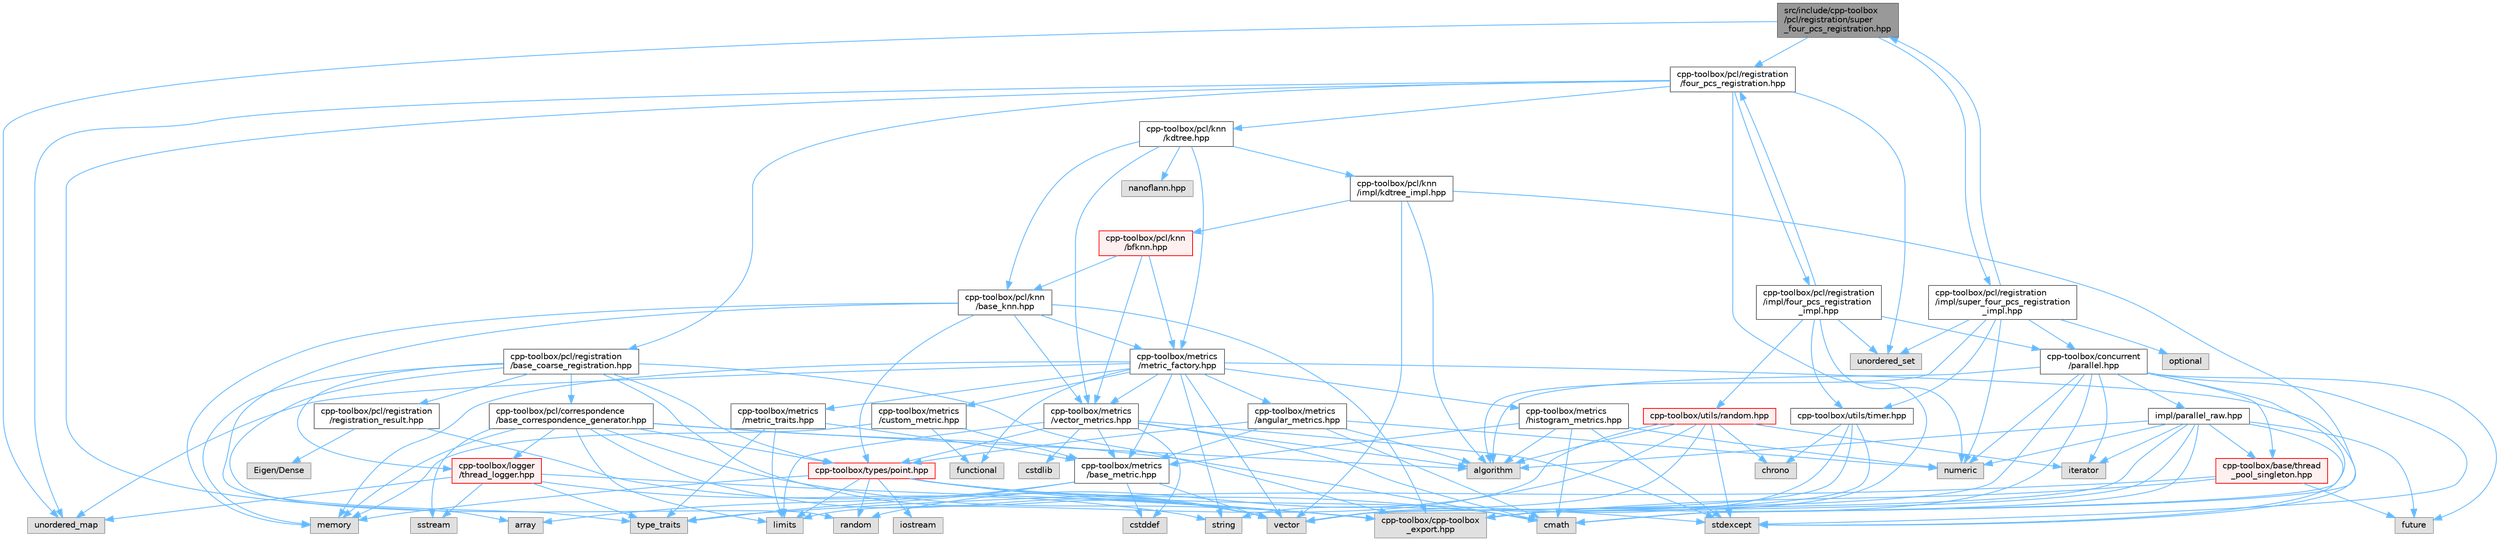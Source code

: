 digraph "src/include/cpp-toolbox/pcl/registration/super_four_pcs_registration.hpp"
{
 // LATEX_PDF_SIZE
  bgcolor="transparent";
  edge [fontname=Helvetica,fontsize=10,labelfontname=Helvetica,labelfontsize=10];
  node [fontname=Helvetica,fontsize=10,shape=box,height=0.2,width=0.4];
  Node1 [id="Node000001",label="src/include/cpp-toolbox\l/pcl/registration/super\l_four_pcs_registration.hpp",height=0.2,width=0.4,color="gray40", fillcolor="grey60", style="filled", fontcolor="black",tooltip=" "];
  Node1 -> Node2 [id="edge1_Node000001_Node000002",color="steelblue1",style="solid",tooltip=" "];
  Node2 [id="Node000002",label="unordered_map",height=0.2,width=0.4,color="grey60", fillcolor="#E0E0E0", style="filled",tooltip=" "];
  Node1 -> Node3 [id="edge2_Node000001_Node000003",color="steelblue1",style="solid",tooltip=" "];
  Node3 [id="Node000003",label="cpp-toolbox/pcl/registration\l/four_pcs_registration.hpp",height=0.2,width=0.4,color="grey40", fillcolor="white", style="filled",URL="$four__pcs__registration_8hpp.html",tooltip=" "];
  Node3 -> Node4 [id="edge3_Node000003_Node000004",color="steelblue1",style="solid",tooltip=" "];
  Node4 [id="Node000004",label="array",height=0.2,width=0.4,color="grey60", fillcolor="#E0E0E0", style="filled",tooltip=" "];
  Node3 -> Node2 [id="edge4_Node000003_Node000002",color="steelblue1",style="solid",tooltip=" "];
  Node3 -> Node5 [id="edge5_Node000003_Node000005",color="steelblue1",style="solid",tooltip=" "];
  Node5 [id="Node000005",label="unordered_set",height=0.2,width=0.4,color="grey60", fillcolor="#E0E0E0", style="filled",tooltip=" "];
  Node3 -> Node6 [id="edge6_Node000003_Node000006",color="steelblue1",style="solid",tooltip=" "];
  Node6 [id="Node000006",label="cpp-toolbox/cpp-toolbox\l_export.hpp",height=0.2,width=0.4,color="grey60", fillcolor="#E0E0E0", style="filled",tooltip=" "];
  Node3 -> Node7 [id="edge7_Node000003_Node000007",color="steelblue1",style="solid",tooltip=" "];
  Node7 [id="Node000007",label="cpp-toolbox/pcl/knn\l/kdtree.hpp",height=0.2,width=0.4,color="grey40", fillcolor="white", style="filled",URL="$kdtree_8hpp.html",tooltip=" "];
  Node7 -> Node8 [id="edge8_Node000007_Node000008",color="steelblue1",style="solid",tooltip=" "];
  Node8 [id="Node000008",label="cpp-toolbox/pcl/knn\l/base_knn.hpp",height=0.2,width=0.4,color="grey40", fillcolor="white", style="filled",URL="$base__knn_8hpp.html",tooltip=" "];
  Node8 -> Node9 [id="edge9_Node000008_Node000009",color="steelblue1",style="solid",tooltip=" "];
  Node9 [id="Node000009",label="memory",height=0.2,width=0.4,color="grey60", fillcolor="#E0E0E0", style="filled",tooltip=" "];
  Node8 -> Node10 [id="edge10_Node000008_Node000010",color="steelblue1",style="solid",tooltip=" "];
  Node10 [id="Node000010",label="type_traits",height=0.2,width=0.4,color="grey60", fillcolor="#E0E0E0", style="filled",tooltip=" "];
  Node8 -> Node6 [id="edge11_Node000008_Node000006",color="steelblue1",style="solid",tooltip=" "];
  Node8 -> Node11 [id="edge12_Node000008_Node000011",color="steelblue1",style="solid",tooltip=" "];
  Node11 [id="Node000011",label="cpp-toolbox/types/point.hpp",height=0.2,width=0.4,color="red", fillcolor="#FFF0F0", style="filled",URL="$point_8hpp.html",tooltip=" "];
  Node11 -> Node12 [id="edge13_Node000011_Node000012",color="steelblue1",style="solid",tooltip=" "];
  Node12 [id="Node000012",label="cmath",height=0.2,width=0.4,color="grey60", fillcolor="#E0E0E0", style="filled",tooltip=" "];
  Node11 -> Node13 [id="edge14_Node000011_Node000013",color="steelblue1",style="solid",tooltip=" "];
  Node13 [id="Node000013",label="iostream",height=0.2,width=0.4,color="grey60", fillcolor="#E0E0E0", style="filled",tooltip=" "];
  Node11 -> Node14 [id="edge15_Node000011_Node000014",color="steelblue1",style="solid",tooltip=" "];
  Node14 [id="Node000014",label="limits",height=0.2,width=0.4,color="grey60", fillcolor="#E0E0E0", style="filled",tooltip=" "];
  Node11 -> Node9 [id="edge16_Node000011_Node000009",color="steelblue1",style="solid",tooltip=" "];
  Node11 -> Node16 [id="edge17_Node000011_Node000016",color="steelblue1",style="solid",tooltip=" "];
  Node16 [id="Node000016",label="random",height=0.2,width=0.4,color="grey60", fillcolor="#E0E0E0", style="filled",tooltip=" "];
  Node11 -> Node17 [id="edge18_Node000011_Node000017",color="steelblue1",style="solid",tooltip=" "];
  Node17 [id="Node000017",label="stdexcept",height=0.2,width=0.4,color="grey60", fillcolor="#E0E0E0", style="filled",tooltip=" "];
  Node11 -> Node18 [id="edge19_Node000011_Node000018",color="steelblue1",style="solid",tooltip=" "];
  Node18 [id="Node000018",label="vector",height=0.2,width=0.4,color="grey60", fillcolor="#E0E0E0", style="filled",tooltip=" "];
  Node11 -> Node6 [id="edge20_Node000011_Node000006",color="steelblue1",style="solid",tooltip=" "];
  Node8 -> Node31 [id="edge21_Node000008_Node000031",color="steelblue1",style="solid",tooltip=" "];
  Node31 [id="Node000031",label="cpp-toolbox/metrics\l/vector_metrics.hpp",height=0.2,width=0.4,color="grey40", fillcolor="white", style="filled",URL="$vector__metrics_8hpp.html",tooltip=" "];
  Node31 -> Node32 [id="edge22_Node000031_Node000032",color="steelblue1",style="solid",tooltip=" "];
  Node32 [id="Node000032",label="algorithm",height=0.2,width=0.4,color="grey60", fillcolor="#E0E0E0", style="filled",tooltip=" "];
  Node31 -> Node12 [id="edge23_Node000031_Node000012",color="steelblue1",style="solid",tooltip=" "];
  Node31 -> Node33 [id="edge24_Node000031_Node000033",color="steelblue1",style="solid",tooltip=" "];
  Node33 [id="Node000033",label="cstddef",height=0.2,width=0.4,color="grey60", fillcolor="#E0E0E0", style="filled",tooltip=" "];
  Node31 -> Node34 [id="edge25_Node000031_Node000034",color="steelblue1",style="solid",tooltip=" "];
  Node34 [id="Node000034",label="cstdlib",height=0.2,width=0.4,color="grey60", fillcolor="#E0E0E0", style="filled",tooltip=" "];
  Node31 -> Node14 [id="edge26_Node000031_Node000014",color="steelblue1",style="solid",tooltip=" "];
  Node31 -> Node17 [id="edge27_Node000031_Node000017",color="steelblue1",style="solid",tooltip=" "];
  Node31 -> Node35 [id="edge28_Node000031_Node000035",color="steelblue1",style="solid",tooltip=" "];
  Node35 [id="Node000035",label="cpp-toolbox/metrics\l/base_metric.hpp",height=0.2,width=0.4,color="grey40", fillcolor="white", style="filled",URL="$base__metric_8hpp.html",tooltip=" "];
  Node35 -> Node33 [id="edge29_Node000035_Node000033",color="steelblue1",style="solid",tooltip=" "];
  Node35 -> Node18 [id="edge30_Node000035_Node000018",color="steelblue1",style="solid",tooltip=" "];
  Node35 -> Node4 [id="edge31_Node000035_Node000004",color="steelblue1",style="solid",tooltip=" "];
  Node35 -> Node10 [id="edge32_Node000035_Node000010",color="steelblue1",style="solid",tooltip=" "];
  Node31 -> Node11 [id="edge33_Node000031_Node000011",color="steelblue1",style="solid",tooltip=" "];
  Node8 -> Node36 [id="edge34_Node000008_Node000036",color="steelblue1",style="solid",tooltip=" "];
  Node36 [id="Node000036",label="cpp-toolbox/metrics\l/metric_factory.hpp",height=0.2,width=0.4,color="grey40", fillcolor="white", style="filled",URL="$metric__factory_8hpp.html",tooltip=" "];
  Node36 -> Node9 [id="edge35_Node000036_Node000009",color="steelblue1",style="solid",tooltip=" "];
  Node36 -> Node20 [id="edge36_Node000036_Node000020",color="steelblue1",style="solid",tooltip=" "];
  Node20 [id="Node000020",label="string",height=0.2,width=0.4,color="grey60", fillcolor="#E0E0E0", style="filled",tooltip=" "];
  Node36 -> Node2 [id="edge37_Node000036_Node000002",color="steelblue1",style="solid",tooltip=" "];
  Node36 -> Node23 [id="edge38_Node000036_Node000023",color="steelblue1",style="solid",tooltip=" "];
  Node23 [id="Node000023",label="functional",height=0.2,width=0.4,color="grey60", fillcolor="#E0E0E0", style="filled",tooltip=" "];
  Node36 -> Node17 [id="edge39_Node000036_Node000017",color="steelblue1",style="solid",tooltip=" "];
  Node36 -> Node18 [id="edge40_Node000036_Node000018",color="steelblue1",style="solid",tooltip=" "];
  Node36 -> Node35 [id="edge41_Node000036_Node000035",color="steelblue1",style="solid",tooltip=" "];
  Node36 -> Node37 [id="edge42_Node000036_Node000037",color="steelblue1",style="solid",tooltip=" "];
  Node37 [id="Node000037",label="cpp-toolbox/metrics\l/metric_traits.hpp",height=0.2,width=0.4,color="grey40", fillcolor="white", style="filled",URL="$metric__traits_8hpp.html",tooltip=" "];
  Node37 -> Node10 [id="edge43_Node000037_Node000010",color="steelblue1",style="solid",tooltip=" "];
  Node37 -> Node14 [id="edge44_Node000037_Node000014",color="steelblue1",style="solid",tooltip=" "];
  Node37 -> Node35 [id="edge45_Node000037_Node000035",color="steelblue1",style="solid",tooltip=" "];
  Node36 -> Node31 [id="edge46_Node000036_Node000031",color="steelblue1",style="solid",tooltip=" "];
  Node36 -> Node38 [id="edge47_Node000036_Node000038",color="steelblue1",style="solid",tooltip=" "];
  Node38 [id="Node000038",label="cpp-toolbox/metrics\l/histogram_metrics.hpp",height=0.2,width=0.4,color="grey40", fillcolor="white", style="filled",URL="$histogram__metrics_8hpp.html",tooltip=" "];
  Node38 -> Node32 [id="edge48_Node000038_Node000032",color="steelblue1",style="solid",tooltip=" "];
  Node38 -> Node12 [id="edge49_Node000038_Node000012",color="steelblue1",style="solid",tooltip=" "];
  Node38 -> Node39 [id="edge50_Node000038_Node000039",color="steelblue1",style="solid",tooltip=" "];
  Node39 [id="Node000039",label="numeric",height=0.2,width=0.4,color="grey60", fillcolor="#E0E0E0", style="filled",tooltip=" "];
  Node38 -> Node17 [id="edge51_Node000038_Node000017",color="steelblue1",style="solid",tooltip=" "];
  Node38 -> Node35 [id="edge52_Node000038_Node000035",color="steelblue1",style="solid",tooltip=" "];
  Node36 -> Node40 [id="edge53_Node000036_Node000040",color="steelblue1",style="solid",tooltip=" "];
  Node40 [id="Node000040",label="cpp-toolbox/metrics\l/angular_metrics.hpp",height=0.2,width=0.4,color="grey40", fillcolor="white", style="filled",URL="$angular__metrics_8hpp.html",tooltip=" "];
  Node40 -> Node32 [id="edge54_Node000040_Node000032",color="steelblue1",style="solid",tooltip=" "];
  Node40 -> Node12 [id="edge55_Node000040_Node000012",color="steelblue1",style="solid",tooltip=" "];
  Node40 -> Node39 [id="edge56_Node000040_Node000039",color="steelblue1",style="solid",tooltip=" "];
  Node40 -> Node35 [id="edge57_Node000040_Node000035",color="steelblue1",style="solid",tooltip=" "];
  Node40 -> Node11 [id="edge58_Node000040_Node000011",color="steelblue1",style="solid",tooltip=" "];
  Node36 -> Node41 [id="edge59_Node000036_Node000041",color="steelblue1",style="solid",tooltip=" "];
  Node41 [id="Node000041",label="cpp-toolbox/metrics\l/custom_metric.hpp",height=0.2,width=0.4,color="grey40", fillcolor="white", style="filled",URL="$custom__metric_8hpp.html",tooltip=" "];
  Node41 -> Node23 [id="edge60_Node000041_Node000023",color="steelblue1",style="solid",tooltip=" "];
  Node41 -> Node9 [id="edge61_Node000041_Node000009",color="steelblue1",style="solid",tooltip=" "];
  Node41 -> Node35 [id="edge62_Node000041_Node000035",color="steelblue1",style="solid",tooltip=" "];
  Node7 -> Node36 [id="edge63_Node000007_Node000036",color="steelblue1",style="solid",tooltip=" "];
  Node7 -> Node31 [id="edge64_Node000007_Node000031",color="steelblue1",style="solid",tooltip=" "];
  Node7 -> Node42 [id="edge65_Node000007_Node000042",color="steelblue1",style="solid",tooltip=" "];
  Node42 [id="Node000042",label="nanoflann.hpp",height=0.2,width=0.4,color="grey60", fillcolor="#E0E0E0", style="filled",tooltip=" "];
  Node7 -> Node43 [id="edge66_Node000007_Node000043",color="steelblue1",style="solid",tooltip=" "];
  Node43 [id="Node000043",label="cpp-toolbox/pcl/knn\l/impl/kdtree_impl.hpp",height=0.2,width=0.4,color="grey40", fillcolor="white", style="filled",URL="$kdtree__impl_8hpp.html",tooltip=" "];
  Node43 -> Node32 [id="edge67_Node000043_Node000032",color="steelblue1",style="solid",tooltip=" "];
  Node43 -> Node12 [id="edge68_Node000043_Node000012",color="steelblue1",style="solid",tooltip=" "];
  Node43 -> Node18 [id="edge69_Node000043_Node000018",color="steelblue1",style="solid",tooltip=" "];
  Node43 -> Node44 [id="edge70_Node000043_Node000044",color="steelblue1",style="solid",tooltip=" "];
  Node44 [id="Node000044",label="cpp-toolbox/pcl/knn\l/bfknn.hpp",height=0.2,width=0.4,color="red", fillcolor="#FFF0F0", style="filled",URL="$bfknn_8hpp.html",tooltip=" "];
  Node44 -> Node8 [id="edge71_Node000044_Node000008",color="steelblue1",style="solid",tooltip=" "];
  Node44 -> Node36 [id="edge72_Node000044_Node000036",color="steelblue1",style="solid",tooltip=" "];
  Node44 -> Node31 [id="edge73_Node000044_Node000031",color="steelblue1",style="solid",tooltip=" "];
  Node3 -> Node47 [id="edge74_Node000003_Node000047",color="steelblue1",style="solid",tooltip=" "];
  Node47 [id="Node000047",label="cpp-toolbox/pcl/registration\l/base_coarse_registration.hpp",height=0.2,width=0.4,color="grey40", fillcolor="white", style="filled",URL="$base__coarse__registration_8hpp.html",tooltip=" "];
  Node47 -> Node9 [id="edge75_Node000047_Node000009",color="steelblue1",style="solid",tooltip=" "];
  Node47 -> Node18 [id="edge76_Node000047_Node000018",color="steelblue1",style="solid",tooltip=" "];
  Node47 -> Node16 [id="edge77_Node000047_Node000016",color="steelblue1",style="solid",tooltip=" "];
  Node47 -> Node6 [id="edge78_Node000047_Node000006",color="steelblue1",style="solid",tooltip=" "];
  Node47 -> Node48 [id="edge79_Node000047_Node000048",color="steelblue1",style="solid",tooltip=" "];
  Node48 [id="Node000048",label="cpp-toolbox/pcl/correspondence\l/base_correspondence_generator.hpp",height=0.2,width=0.4,color="grey40", fillcolor="white", style="filled",URL="$base__correspondence__generator_8hpp.html",tooltip=" "];
  Node48 -> Node9 [id="edge80_Node000048_Node000009",color="steelblue1",style="solid",tooltip=" "];
  Node48 -> Node18 [id="edge81_Node000048_Node000018",color="steelblue1",style="solid",tooltip=" "];
  Node48 -> Node49 [id="edge82_Node000048_Node000049",color="steelblue1",style="solid",tooltip=" "];
  Node49 [id="Node000049",label="sstream",height=0.2,width=0.4,color="grey60", fillcolor="#E0E0E0", style="filled",tooltip=" "];
  Node48 -> Node32 [id="edge83_Node000048_Node000032",color="steelblue1",style="solid",tooltip=" "];
  Node48 -> Node14 [id="edge84_Node000048_Node000014",color="steelblue1",style="solid",tooltip=" "];
  Node48 -> Node12 [id="edge85_Node000048_Node000012",color="steelblue1",style="solid",tooltip=" "];
  Node48 -> Node11 [id="edge86_Node000048_Node000011",color="steelblue1",style="solid",tooltip=" "];
  Node48 -> Node6 [id="edge87_Node000048_Node000006",color="steelblue1",style="solid",tooltip=" "];
  Node48 -> Node50 [id="edge88_Node000048_Node000050",color="steelblue1",style="solid",tooltip=" "];
  Node50 [id="Node000050",label="cpp-toolbox/logger\l/thread_logger.hpp",height=0.2,width=0.4,color="red", fillcolor="#FFF0F0", style="filled",URL="$thread__logger_8hpp.html",tooltip=" "];
  Node50 -> Node49 [id="edge89_Node000050_Node000049",color="steelblue1",style="solid",tooltip=" "];
  Node50 -> Node20 [id="edge90_Node000050_Node000020",color="steelblue1",style="solid",tooltip=" "];
  Node50 -> Node10 [id="edge91_Node000050_Node000010",color="steelblue1",style="solid",tooltip=" "];
  Node50 -> Node2 [id="edge92_Node000050_Node000002",color="steelblue1",style="solid",tooltip=" "];
  Node50 -> Node6 [id="edge93_Node000050_Node000006",color="steelblue1",style="solid",tooltip=" "];
  Node47 -> Node63 [id="edge94_Node000047_Node000063",color="steelblue1",style="solid",tooltip=" "];
  Node63 [id="Node000063",label="cpp-toolbox/pcl/registration\l/registration_result.hpp",height=0.2,width=0.4,color="grey40", fillcolor="white", style="filled",URL="$registration__result_8hpp.html",tooltip=" "];
  Node63 -> Node18 [id="edge95_Node000063_Node000018",color="steelblue1",style="solid",tooltip=" "];
  Node63 -> Node64 [id="edge96_Node000063_Node000064",color="steelblue1",style="solid",tooltip=" "];
  Node64 [id="Node000064",label="Eigen/Dense",height=0.2,width=0.4,color="grey60", fillcolor="#E0E0E0", style="filled",tooltip=" "];
  Node47 -> Node11 [id="edge97_Node000047_Node000011",color="steelblue1",style="solid",tooltip=" "];
  Node47 -> Node50 [id="edge98_Node000047_Node000050",color="steelblue1",style="solid",tooltip=" "];
  Node3 -> Node65 [id="edge99_Node000003_Node000065",color="steelblue1",style="solid",tooltip=" "];
  Node65 [id="Node000065",label="cpp-toolbox/pcl/registration\l/impl/four_pcs_registration\l_impl.hpp",height=0.2,width=0.4,color="grey40", fillcolor="white", style="filled",URL="$four__pcs__registration__impl_8hpp.html",tooltip=" "];
  Node65 -> Node39 [id="edge100_Node000065_Node000039",color="steelblue1",style="solid",tooltip=" "];
  Node65 -> Node5 [id="edge101_Node000065_Node000005",color="steelblue1",style="solid",tooltip=" "];
  Node65 -> Node66 [id="edge102_Node000065_Node000066",color="steelblue1",style="solid",tooltip=" "];
  Node66 [id="Node000066",label="cpp-toolbox/concurrent\l/parallel.hpp",height=0.2,width=0.4,color="grey40", fillcolor="white", style="filled",URL="$parallel_8hpp.html",tooltip=" "];
  Node66 -> Node32 [id="edge103_Node000066_Node000032",color="steelblue1",style="solid",tooltip=" "];
  Node66 -> Node12 [id="edge104_Node000066_Node000012",color="steelblue1",style="solid",tooltip=" "];
  Node66 -> Node67 [id="edge105_Node000066_Node000067",color="steelblue1",style="solid",tooltip=" "];
  Node67 [id="Node000067",label="future",height=0.2,width=0.4,color="grey60", fillcolor="#E0E0E0", style="filled",tooltip=" "];
  Node66 -> Node30 [id="edge106_Node000066_Node000030",color="steelblue1",style="solid",tooltip=" "];
  Node30 [id="Node000030",label="iterator",height=0.2,width=0.4,color="grey60", fillcolor="#E0E0E0", style="filled",tooltip=" "];
  Node66 -> Node39 [id="edge107_Node000066_Node000039",color="steelblue1",style="solid",tooltip=" "];
  Node66 -> Node17 [id="edge108_Node000066_Node000017",color="steelblue1",style="solid",tooltip=" "];
  Node66 -> Node18 [id="edge109_Node000066_Node000018",color="steelblue1",style="solid",tooltip=" "];
  Node66 -> Node6 [id="edge110_Node000066_Node000006",color="steelblue1",style="solid",tooltip=" "];
  Node66 -> Node68 [id="edge111_Node000066_Node000068",color="steelblue1",style="solid",tooltip=" "];
  Node68 [id="Node000068",label="cpp-toolbox/base/thread\l_pool_singleton.hpp",height=0.2,width=0.4,color="red", fillcolor="#FFF0F0", style="filled",URL="$thread__pool__singleton_8hpp.html",tooltip=" "];
  Node68 -> Node67 [id="edge112_Node000068_Node000067",color="steelblue1",style="solid",tooltip=" "];
  Node68 -> Node10 [id="edge113_Node000068_Node000010",color="steelblue1",style="solid",tooltip=" "];
  Node68 -> Node6 [id="edge114_Node000068_Node000006",color="steelblue1",style="solid",tooltip=" "];
  Node66 -> Node72 [id="edge115_Node000066_Node000072",color="steelblue1",style="solid",tooltip=" "];
  Node72 [id="Node000072",label="impl/parallel_raw.hpp",height=0.2,width=0.4,color="grey40", fillcolor="white", style="filled",URL="$parallel__raw_8hpp.html",tooltip=" "];
  Node72 -> Node32 [id="edge116_Node000072_Node000032",color="steelblue1",style="solid",tooltip=" "];
  Node72 -> Node12 [id="edge117_Node000072_Node000012",color="steelblue1",style="solid",tooltip=" "];
  Node72 -> Node67 [id="edge118_Node000072_Node000067",color="steelblue1",style="solid",tooltip=" "];
  Node72 -> Node30 [id="edge119_Node000072_Node000030",color="steelblue1",style="solid",tooltip=" "];
  Node72 -> Node39 [id="edge120_Node000072_Node000039",color="steelblue1",style="solid",tooltip=" "];
  Node72 -> Node17 [id="edge121_Node000072_Node000017",color="steelblue1",style="solid",tooltip=" "];
  Node72 -> Node18 [id="edge122_Node000072_Node000018",color="steelblue1",style="solid",tooltip=" "];
  Node72 -> Node68 [id="edge123_Node000072_Node000068",color="steelblue1",style="solid",tooltip=" "];
  Node72 -> Node6 [id="edge124_Node000072_Node000006",color="steelblue1",style="solid",tooltip=" "];
  Node65 -> Node3 [id="edge125_Node000065_Node000003",color="steelblue1",style="solid",tooltip=" "];
  Node65 -> Node73 [id="edge126_Node000065_Node000073",color="steelblue1",style="solid",tooltip=" "];
  Node73 [id="Node000073",label="cpp-toolbox/utils/random.hpp",height=0.2,width=0.4,color="red", fillcolor="#FFF0F0", style="filled",URL="$random_8hpp.html",tooltip=" "];
  Node73 -> Node32 [id="edge127_Node000073_Node000032",color="steelblue1",style="solid",tooltip=" "];
  Node73 -> Node59 [id="edge128_Node000073_Node000059",color="steelblue1",style="solid",tooltip=" "];
  Node59 [id="Node000059",label="chrono",height=0.2,width=0.4,color="grey60", fillcolor="#E0E0E0", style="filled",tooltip=" "];
  Node73 -> Node30 [id="edge129_Node000073_Node000030",color="steelblue1",style="solid",tooltip=" "];
  Node73 -> Node14 [id="edge130_Node000073_Node000014",color="steelblue1",style="solid",tooltip=" "];
  Node73 -> Node16 [id="edge131_Node000073_Node000016",color="steelblue1",style="solid",tooltip=" "];
  Node73 -> Node17 [id="edge132_Node000073_Node000017",color="steelblue1",style="solid",tooltip=" "];
  Node73 -> Node18 [id="edge133_Node000073_Node000018",color="steelblue1",style="solid",tooltip=" "];
  Node65 -> Node75 [id="edge134_Node000065_Node000075",color="steelblue1",style="solid",tooltip=" "];
  Node75 [id="Node000075",label="cpp-toolbox/utils/timer.hpp",height=0.2,width=0.4,color="grey40", fillcolor="white", style="filled",URL="$timer_8hpp.html",tooltip=" "];
  Node75 -> Node59 [id="edge135_Node000075_Node000059",color="steelblue1",style="solid",tooltip=" "];
  Node75 -> Node20 [id="edge136_Node000075_Node000020",color="steelblue1",style="solid",tooltip=" "];
  Node75 -> Node18 [id="edge137_Node000075_Node000018",color="steelblue1",style="solid",tooltip=" "];
  Node75 -> Node6 [id="edge138_Node000075_Node000006",color="steelblue1",style="solid",tooltip=" "];
  Node1 -> Node76 [id="edge139_Node000001_Node000076",color="steelblue1",style="solid",tooltip=" "];
  Node76 [id="Node000076",label="cpp-toolbox/pcl/registration\l/impl/super_four_pcs_registration\l_impl.hpp",height=0.2,width=0.4,color="grey40", fillcolor="white", style="filled",URL="$super__four__pcs__registration__impl_8hpp.html",tooltip=" "];
  Node76 -> Node32 [id="edge140_Node000076_Node000032",color="steelblue1",style="solid",tooltip=" "];
  Node76 -> Node39 [id="edge141_Node000076_Node000039",color="steelblue1",style="solid",tooltip=" "];
  Node76 -> Node60 [id="edge142_Node000076_Node000060",color="steelblue1",style="solid",tooltip=" "];
  Node60 [id="Node000060",label="optional",height=0.2,width=0.4,color="grey60", fillcolor="#E0E0E0", style="filled",tooltip=" "];
  Node76 -> Node5 [id="edge143_Node000076_Node000005",color="steelblue1",style="solid",tooltip=" "];
  Node76 -> Node66 [id="edge144_Node000076_Node000066",color="steelblue1",style="solid",tooltip=" "];
  Node76 -> Node1 [id="edge145_Node000076_Node000001",color="steelblue1",style="solid",tooltip=" "];
  Node76 -> Node75 [id="edge146_Node000076_Node000075",color="steelblue1",style="solid",tooltip=" "];
}
